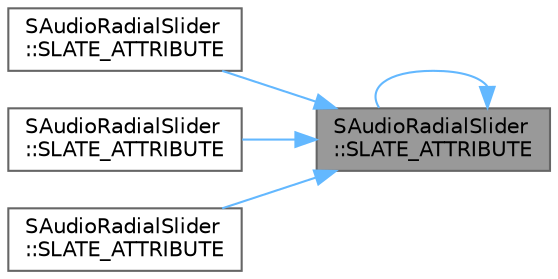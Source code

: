 digraph "SAudioRadialSlider::SLATE_ATTRIBUTE"
{
 // INTERACTIVE_SVG=YES
 // LATEX_PDF_SIZE
  bgcolor="transparent";
  edge [fontname=Helvetica,fontsize=10,labelfontname=Helvetica,labelfontsize=10];
  node [fontname=Helvetica,fontsize=10,shape=box,height=0.2,width=0.4];
  rankdir="RL";
  Node1 [id="Node000001",label="SAudioRadialSlider\l::SLATE_ATTRIBUTE",height=0.2,width=0.4,color="gray40", fillcolor="grey60", style="filled", fontcolor="black",tooltip="The widget layout."];
  Node1 -> Node1 [id="edge1_Node000001_Node000001",dir="back",color="steelblue1",style="solid",tooltip=" "];
  Node1 -> Node2 [id="edge2_Node000001_Node000002",dir="back",color="steelblue1",style="solid",tooltip=" "];
  Node2 [id="Node000002",label="SAudioRadialSlider\l::SLATE_ATTRIBUTE",height=0.2,width=0.4,color="grey40", fillcolor="white", style="filled",URL="$df/d61/classSAudioRadialSlider.html#a41aad2a6a62b73a3ee62ff2e5e3525d4",tooltip="The color to draw the slider bar in."];
  Node1 -> Node3 [id="edge3_Node000001_Node000003",dir="back",color="steelblue1",style="solid",tooltip=" "];
  Node3 [id="Node000003",label="SAudioRadialSlider\l::SLATE_ATTRIBUTE",height=0.2,width=0.4,color="grey40", fillcolor="white", style="filled",URL="$df/d61/classSAudioRadialSlider.html#adb05eac29401fb00468e77a8da4f88fd",tooltip="Start and end of the hand as a ratio to the slider radius (so 0.0 to 1.0 is from the slider center to..."];
  Node1 -> Node4 [id="edge4_Node000001_Node000004",dir="back",color="steelblue1",style="solid",tooltip=" "];
  Node4 [id="Node000004",label="SAudioRadialSlider\l::SLATE_ATTRIBUTE",height=0.2,width=0.4,color="grey40", fillcolor="white", style="filled",URL="$df/d61/classSAudioRadialSlider.html#a22e0341232e86985ffcf66919e903619",tooltip="When specified, use this as the slider's desired size."];
}
